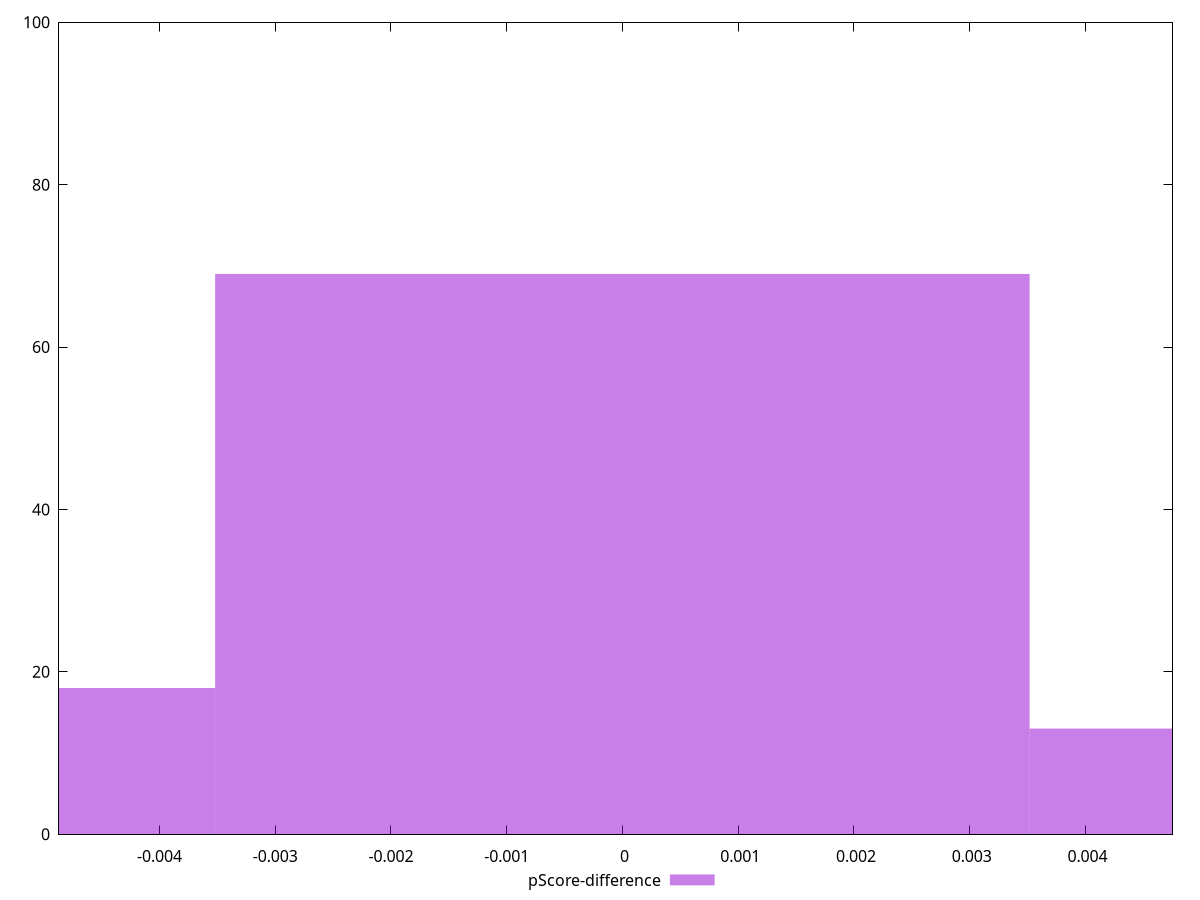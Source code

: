 reset

$pScoreDifference <<EOF
0.007036501967569634 13
-0.007036501967569634 18
0 69
EOF

set key outside below
set boxwidth 0.007036501967569634
set xrange [-0.004867302539681928:0.004752634343924367]
set yrange [0:100]
set trange [0:100]
set style fill transparent solid 0.5 noborder
set terminal svg size 640, 490 enhanced background rgb 'white'
set output "report_00019_2021-02-10T18-14-37.922Z//total-blocking-time/samples/pages/pScore-difference/histogram.svg"

plot $pScoreDifference title "pScore-difference" with boxes

reset
